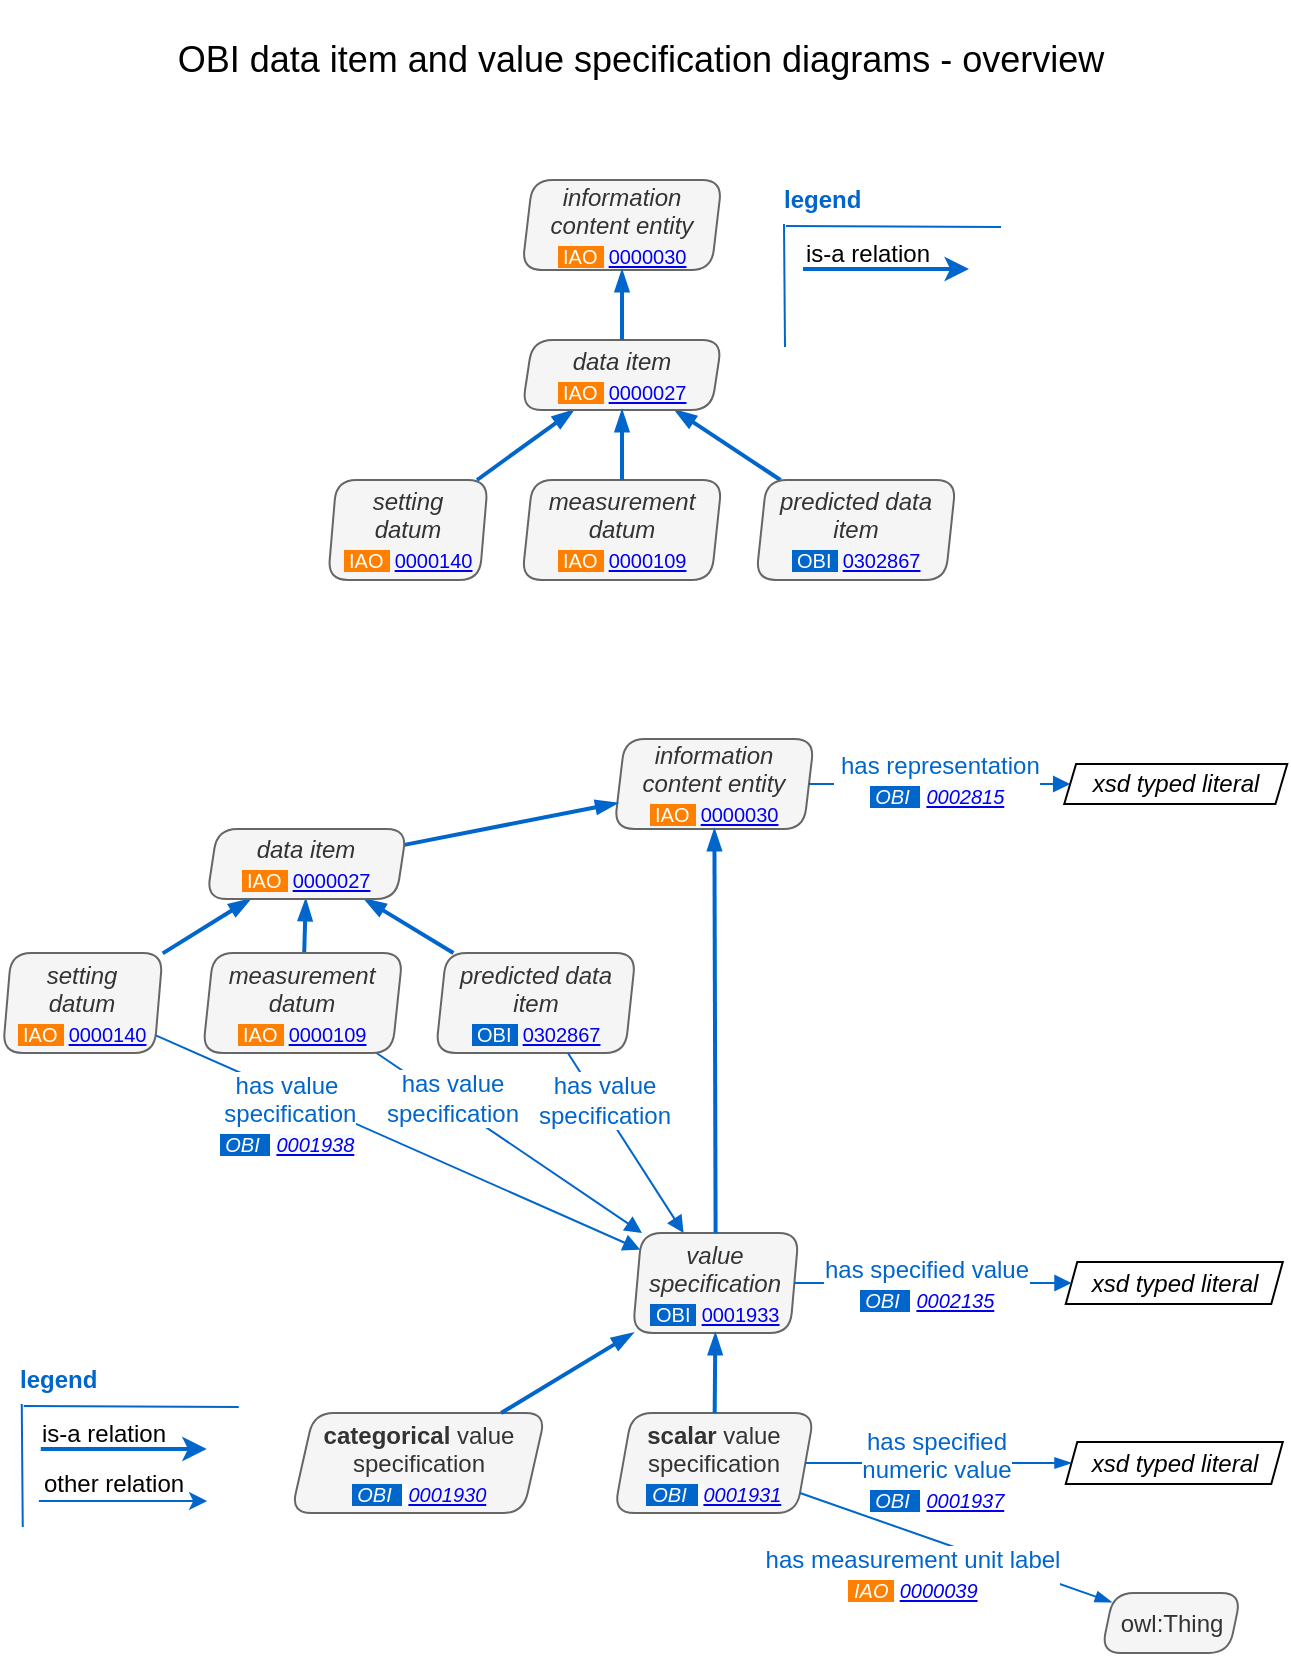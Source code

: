 <mxfile version="12.4.2" type="device" pages="1"><diagram id="2f29cdf5-8bdf-8148-1107-64738e3cd883" name="Data item overview"><mxGraphModel dx="729" dy="571" grid="1" gridSize="10" guides="1" tooltips="1" connect="1" arrows="1" fold="1" page="1" pageScale="1" pageWidth="850" pageHeight="850" background="#ffffff" math="0" shadow="0"><root><mxCell id="0"/><mxCell id="1" parent="0"/><mxCell id="349" value="" style="edgeStyle=none;rounded=0;html=1;jettySize=auto;orthogonalLoop=1;strokeColor=#0066CC;strokeWidth=2;fontSize=12;fontColor=#0066CC;endArrow=blockThin;endFill=1;" parent="1" source="348" target="293" edge="1"><mxGeometry relative="1" as="geometry"><mxPoint x="337.38" y="491.5" as="sourcePoint"/><mxPoint x="337.38" y="461.5" as="targetPoint"/></mxGeometry></mxCell><mxCell id="350" value="" style="edgeStyle=none;rounded=0;html=1;jettySize=auto;orthogonalLoop=1;strokeColor=#0066CC;strokeWidth=2;fontSize=12;fontColor=#0066CC;endArrow=blockThin;endFill=1;" parent="1" source="347" target="293" edge="1"><mxGeometry relative="1" as="geometry"><mxPoint x="212.567" y="499.433" as="sourcePoint"/><mxPoint x="297.977" y="461.5" as="targetPoint"/></mxGeometry></mxCell><mxCell id="5" value="&lt;div style=&quot;text-align: left ; font-size: 18px&quot;&gt;&lt;p style=&quot;text-align: center&quot;&gt;OBI data item and value specification diagrams - overview&amp;nbsp;&lt;/p&gt;&lt;/div&gt;" style="text;html=1;strokeColor=none;fillColor=none;align=center;verticalAlign=middle;whiteSpace=wrap;rounded=0;shadow=0;glass=0;labelBackgroundColor=none;fontSize=12;fontColor=#000000;" parent="1" vertex="1"><mxGeometry x="108.5" y="19.5" width="620" height="40" as="geometry"/></mxCell><mxCell id="50962ce2c1a8c9d5-306" style="rounded=0;html=1;labelBackgroundColor=#ffffff;startArrow=none;startFill=0;endArrow=block;endFill=1;jettySize=auto;orthogonalLoop=1;strokeColor=#0066CC;strokeWidth=1;fontSize=12;fontColor=#000000;" parent="1" source="296" target="298" edge="1"><mxGeometry relative="1" as="geometry"><mxPoint x="410.38" y="506.5" as="sourcePoint"/><mxPoint x="511.38" y="506.991" as="targetPoint"/></mxGeometry></mxCell><mxCell id="50962ce2c1a8c9d5-308" value="&lt;span style=&quot;color: rgb(0 , 102 , 204)&quot;&gt;&amp;nbsp;has value&amp;nbsp;&lt;/span&gt;&lt;br style=&quot;color: rgb(0 , 102 , 204)&quot;&gt;&lt;span style=&quot;color: rgb(0 , 102 , 204)&quot;&gt;&amp;nbsp;specification&amp;nbsp;&lt;/span&gt;" style="text;html=1;resizable=0;points=[];align=center;verticalAlign=middle;labelBackgroundColor=#ffffff;" parent="50962ce2c1a8c9d5-306" vertex="1" connectable="0"><mxGeometry x="-0.264" y="2" relative="1" as="geometry"><mxPoint x="-12" y="-8.95" as="offset"/></mxGeometry></mxCell><mxCell id="294" value="&lt;i&gt;&lt;font style=&quot;font-size: 12px&quot;&gt;information content entity&lt;/font&gt;&lt;br&gt;&lt;/i&gt;&lt;span style=&quot;font-size: 10px ; background-color: rgb(255 , 128 , 0)&quot;&gt;&lt;font color=&quot;#ffffff&quot;&gt;&amp;nbsp;IAO&amp;nbsp;&lt;/font&gt;&lt;/span&gt;&lt;i style=&quot;font-size: 10px&quot;&gt;&amp;nbsp;&lt;/i&gt;&lt;font style=&quot;font-size: 10px&quot;&gt;&lt;a href=&quot;http://purl.obolibrary.org/obo/IAO_0000030&quot;&gt;0000030&lt;/a&gt;&lt;/font&gt;&lt;font size=&quot;1&quot;&gt;&lt;i&gt;&lt;br&gt;&lt;/i&gt;&lt;/font&gt;" style="shape=parallelogram;perimeter=parallelogramPerimeter;whiteSpace=wrap;html=1;strokeColor=#666666;fontSize=12;align=center;size=0.053;fillColor=#f5f5f5;rounded=1;comic=0;shadow=0;spacing=0;line-height:.8rem;fontColor=#333333;" parent="1" vertex="1"><mxGeometry x="403.13" y="379.5" width="100" height="45" as="geometry"/></mxCell><mxCell id="295" value="" style="edgeStyle=none;rounded=0;html=1;jettySize=auto;orthogonalLoop=1;strokeColor=#0066CC;strokeWidth=2;fontSize=12;fontColor=#0066CC;endArrow=blockThin;endFill=1;" parent="1" source="293" target="294" edge="1"><mxGeometry relative="1" as="geometry"><mxPoint x="337.38" y="531.5" as="sourcePoint"/><mxPoint x="337.38" y="471.5" as="targetPoint"/></mxGeometry></mxCell><mxCell id="297" value="" style="edgeStyle=none;rounded=0;html=1;jettySize=auto;orthogonalLoop=1;strokeColor=#0066CC;strokeWidth=2;fontSize=12;fontColor=#0066CC;endArrow=blockThin;endFill=1;" parent="1" source="296" target="293" edge="1"><mxGeometry relative="1" as="geometry"><mxPoint x="337.38" y="651.5" as="sourcePoint"/><mxPoint x="337.38" y="601.5" as="targetPoint"/></mxGeometry></mxCell><mxCell id="298" value="&lt;font&gt;&lt;i&gt;value &lt;br&gt;specification&lt;br&gt;&lt;/i&gt;&lt;span style=&quot;font-size: 10px&quot;&gt;&lt;font color=&quot;#ffffff&quot; style=&quot;background-color: rgb(0 , 102 , 204)&quot;&gt;&amp;nbsp;OBI&amp;nbsp;&lt;/font&gt;&lt;font color=&quot;#ffffff&quot;&gt;&amp;nbsp;&lt;/font&gt;&lt;a href=&quot;http://purl.obolibrary.org/obo/OBI_0001933&quot; style=&quot;font-size: 10px&quot;&gt;0001933&lt;/a&gt;&lt;/span&gt;&lt;/font&gt;&lt;font size=&quot;1&quot;&gt;&lt;i&gt;&lt;br&gt;&lt;/i&gt;&lt;/font&gt;" style="shape=parallelogram;perimeter=parallelogramPerimeter;whiteSpace=wrap;html=1;strokeColor=#666666;fontSize=12;align=center;size=0.053;fillColor=#f5f5f5;rounded=1;comic=0;shadow=0;spacing=0;line-height:.8rem;fontColor=#333333;" parent="1" vertex="1"><mxGeometry x="412.38" y="626.5" width="83" height="50" as="geometry"/></mxCell><mxCell id="299" value="" style="edgeStyle=none;rounded=0;html=1;jettySize=auto;orthogonalLoop=1;strokeColor=#0066CC;strokeWidth=2;fontSize=12;fontColor=#0066CC;endArrow=blockThin;endFill=1;" parent="1" source="298" target="294" edge="1"><mxGeometry relative="1" as="geometry"><mxPoint x="337.38" y="421.5" as="sourcePoint"/><mxPoint x="337.38" y="391.5" as="targetPoint"/></mxGeometry></mxCell><mxCell id="302" value="&lt;i&gt;&lt;font style=&quot;font-size: 12px&quot;&gt;xsd typed literal&lt;/font&gt;&lt;br&gt;&lt;/i&gt;" style="shape=parallelogram;perimeter=parallelogramPerimeter;whiteSpace=wrap;html=1;fontSize=12;align=center;size=0.053;rounded=1;comic=0;shadow=0;spacing=0;line-height:.8rem;arcSize=0;" parent="1" vertex="1"><mxGeometry x="628.88" y="641" width="108.5" height="21" as="geometry"/></mxCell><mxCell id="303" style="rounded=0;html=1;labelBackgroundColor=#ffffff;startArrow=none;startFill=0;endArrow=block;endFill=1;jettySize=auto;orthogonalLoop=1;strokeColor=#0066CC;strokeWidth=1;fontSize=12;fontColor=#000000;" parent="1" source="298" target="302" edge="1"><mxGeometry relative="1" as="geometry"><mxPoint x="384.713" y="516.5" as="sourcePoint"/><mxPoint x="502.5" y="516.5" as="targetPoint"/></mxGeometry></mxCell><mxCell id="304" value="&lt;font color=&quot;#0066cc&quot;&gt;has&amp;nbsp;specified value&lt;br&gt;&lt;/font&gt;&lt;i style=&quot;font-size: 10px&quot;&gt;&lt;span style=&quot;white-space: normal ; background-color: rgb(248 , 249 , 250)&quot;&gt;&lt;font color=&quot;#ffffff&quot; style=&quot;background-color: rgb(0 , 102 , 204)&quot;&gt;&amp;nbsp;OBI&amp;nbsp;&amp;nbsp;&lt;/font&gt;&lt;font color=&quot;#ffffff&quot; style=&quot;background-color: rgb(255 , 255 , 255)&quot;&gt;&amp;nbsp;&lt;/font&gt;&lt;/span&gt;&lt;a href=&quot;http://purl.obolibrary.org/obo/OBI_0002135&quot;&gt;0002135&lt;/a&gt;&lt;/i&gt;&lt;font color=&quot;#0066cc&quot;&gt;&lt;br&gt;&lt;/font&gt;" style="text;html=1;resizable=0;points=[];align=center;verticalAlign=middle;labelBackgroundColor=#ffffff;" parent="303" vertex="1" connectable="0"><mxGeometry x="-0.264" y="2" relative="1" as="geometry"><mxPoint x="14.5" y="2" as="offset"/></mxGeometry></mxCell><mxCell id="337" value="" style="group" parent="1" vertex="1" connectable="0"><mxGeometry x="104.38" y="340" width="111" height="20" as="geometry"/></mxCell><mxCell id="344" value="&lt;font color=&quot;#0066cc&quot;&gt;legend&lt;/font&gt;" style="text;html=1;resizable=0;points=[];autosize=1;align=left;verticalAlign=top;spacingTop=-4;fontStyle=1" parent="1" vertex="1"><mxGeometry x="104.38" y="690" width="50" height="20" as="geometry"/></mxCell><mxCell id="345" value="" style="endArrow=none;html=1;strokeColor=#0066CC;strokeWidth=1;entryX=0.05;entryY=1.1;entryPerimeter=0;" parent="1" target="344" edge="1"><mxGeometry width="50" height="50" relative="1" as="geometry"><mxPoint x="107.38" y="773.5" as="sourcePoint"/><mxPoint x="168.38" y="922" as="targetPoint"/></mxGeometry></mxCell><mxCell id="346" value="" style="endArrow=none;html=1;strokeColor=#0066CC;strokeWidth=1;" parent="1" edge="1"><mxGeometry width="50" height="50" relative="1" as="geometry"><mxPoint x="215.38" y="713.5" as="sourcePoint"/><mxPoint x="107.88" y="713" as="targetPoint"/></mxGeometry></mxCell><mxCell id="339" value="is-a relation" style="text;html=1;resizable=0;points=[];autosize=1;align=left;verticalAlign=top;spacingTop=-4;" parent="1" vertex="1"><mxGeometry x="115.38" y="716.5" width="80" height="20" as="geometry"/></mxCell><mxCell id="338" value="" style="edgeStyle=none;rounded=0;html=1;jettySize=auto;orthogonalLoop=1;strokeColor=#0066CC;strokeWidth=2;fontSize=12;fontColor=#0066CC;" parent="1" edge="1"><mxGeometry x="-0.651" y="-4" relative="1" as="geometry"><mxPoint x="116.38" y="734.5" as="sourcePoint"/><mxPoint x="199.38" y="734.5" as="targetPoint"/><mxPoint x="1" as="offset"/></mxGeometry></mxCell><mxCell id="340" style="rounded=0;html=1;jettySize=auto;orthogonalLoop=1;strokeColor=#0066CC;fontSize=18;strokeWidth=1;" parent="1" edge="1"><mxGeometry relative="1" as="geometry"><mxPoint x="115.453" y="760.5" as="sourcePoint"/><mxPoint x="199.547" y="760.5" as="targetPoint"/></mxGeometry></mxCell><mxCell id="343" value="other relation" style="text;html=1;resizable=0;points=[];autosize=1;align=left;verticalAlign=top;spacingTop=-4;" parent="1" vertex="1"><mxGeometry x="116.38" y="742" width="90" height="20" as="geometry"/></mxCell><mxCell id="347" value="&lt;i&gt;predicted data item&lt;br&gt;&lt;/i&gt;&lt;font color=&quot;#ffffff&quot; style=&quot;font-size: 10px ; background-color: rgb(0 , 102 , 204)&quot;&gt;&amp;nbsp;OBI&amp;nbsp;&lt;/font&gt;&lt;font color=&quot;#ffffff&quot; style=&quot;font-size: 10px&quot;&gt;&amp;nbsp;&lt;/font&gt;&lt;font size=&quot;1&quot; color=&quot;#000000&quot;&gt;&lt;a href=&quot;http://purl.obolibrary.org/obo/OBI_0302867&quot;&gt;0302867&lt;/a&gt;&lt;/font&gt;" style="shape=parallelogram;perimeter=parallelogramPerimeter;whiteSpace=wrap;html=1;strokeColor=#666666;fontSize=12;align=center;size=0.053;fillColor=#f5f5f5;rounded=1;comic=0;shadow=0;spacing=0;line-height:.8rem;fontColor=#333333;" parent="1" vertex="1"><mxGeometry x="313.88" y="486.5" width="100" height="50" as="geometry"/></mxCell><mxCell id="348" value="&lt;i&gt;&lt;font style=&quot;font-size: 12px&quot;&gt;setting&lt;br&gt;datum&lt;/font&gt;&lt;br&gt;&lt;/i&gt;&lt;span style=&quot;font-size: 10px ; background-color: rgb(255 , 128 , 0)&quot;&gt;&lt;font color=&quot;#ffffff&quot;&gt;&amp;nbsp;IAO&amp;nbsp;&lt;/font&gt;&lt;/span&gt;&lt;i style=&quot;font-size: 10px&quot;&gt;&amp;nbsp;&lt;/i&gt;&lt;font style=&quot;font-size: 10px&quot; color=&quot;#000000&quot;&gt;&lt;a href=&quot;http://purl.obolibrary.org/obo/IAO_0000140&quot;&gt;0000140&lt;/a&gt;&lt;/font&gt;&lt;font size=&quot;1&quot;&gt;&lt;i&gt;&lt;br&gt;&lt;/i&gt;&lt;/font&gt;" style="shape=parallelogram;perimeter=parallelogramPerimeter;whiteSpace=wrap;html=1;strokeColor=#666666;fontSize=12;align=center;size=0.053;fillColor=#f5f5f5;rounded=1;comic=0;shadow=0;spacing=0;line-height:.8rem;fontColor=#333333;" parent="1" vertex="1"><mxGeometry x="97.38" y="486.5" width="80" height="50" as="geometry"/></mxCell><mxCell id="351" style="rounded=0;html=1;labelBackgroundColor=#ffffff;startArrow=none;startFill=0;endArrow=block;endFill=1;jettySize=auto;orthogonalLoop=1;strokeColor=#0066CC;strokeWidth=1;fontSize=12;fontColor=#000000;jumpStyle=arc;" parent="1" source="347" target="298" edge="1"><mxGeometry relative="1" as="geometry"><mxPoint x="402.554" y="566.558" as="sourcePoint"/><mxPoint x="474.994" y="534.56" as="targetPoint"/></mxGeometry></mxCell><mxCell id="352" value="&lt;span style=&quot;color: rgb(0 , 102 , 204)&quot;&gt;&amp;nbsp;has value&amp;nbsp;&lt;/span&gt;&lt;br style=&quot;color: rgb(0 , 102 , 204)&quot;&gt;&lt;span style=&quot;color: rgb(0 , 102 , 204)&quot;&gt;&amp;nbsp;specification&amp;nbsp;&lt;/span&gt;" style="text;html=1;resizable=0;points=[];align=center;verticalAlign=middle;labelBackgroundColor=#ffffff;" parent="351" vertex="1" connectable="0"><mxGeometry x="-0.264" y="2" relative="1" as="geometry"><mxPoint x="-5" y="-8.89" as="offset"/></mxGeometry></mxCell><mxCell id="353" style="rounded=0;html=1;labelBackgroundColor=#ffffff;startArrow=none;startFill=0;endArrow=block;endFill=1;jettySize=auto;orthogonalLoop=1;strokeColor=#0066CC;strokeWidth=1;fontSize=12;fontColor=#000000;jumpStyle=arc;" parent="1" source="348" target="298" edge="1"><mxGeometry relative="1" as="geometry"><mxPoint x="286.386" y="568.508" as="sourcePoint"/><mxPoint x="475.789" y="525.585" as="targetPoint"/></mxGeometry></mxCell><mxCell id="354" value="&lt;font color=&quot;#0066cc&quot;&gt;&amp;nbsp;has value&amp;nbsp;&lt;br&gt;&amp;nbsp;specification&lt;br&gt;&lt;/font&gt;&lt;i style=&quot;font-size: 10px&quot;&gt;&lt;span style=&quot;white-space: normal&quot;&gt;&lt;font color=&quot;#ffffff&quot; style=&quot;background-color: rgb(0 , 102 , 204)&quot;&gt;&amp;nbsp;OBI&amp;nbsp;&amp;nbsp;&lt;/font&gt;&lt;font color=&quot;#ffffff&quot;&gt;&amp;nbsp;&lt;/font&gt;&lt;/span&gt;&lt;a href=&quot;http://purl.obolibrary.org/obo/OBI_0001938&quot; style=&quot;background-color: rgb(248 , 249 , 250)&quot;&gt;0001938&lt;/a&gt;&lt;/i&gt;" style="text;html=1;resizable=0;points=[];align=center;verticalAlign=middle;labelBackgroundColor=#ffffff;" parent="353" vertex="1" connectable="0"><mxGeometry x="-0.264" y="2" relative="1" as="geometry"><mxPoint x="-25.49" y="1.45" as="offset"/></mxGeometry></mxCell><mxCell id="EqKGvfJbGD2JvjQrqd0A-354" value="" style="edgeStyle=none;rounded=0;html=1;jettySize=auto;orthogonalLoop=1;strokeColor=#0066CC;strokeWidth=2;fontSize=12;fontColor=#0066CC;endArrow=blockThin;endFill=1;" parent="1" source="EqKGvfJbGD2JvjQrqd0A-377" target="EqKGvfJbGD2JvjQrqd0A-358" edge="1"><mxGeometry relative="1" as="geometry"><mxPoint x="417" y="255" as="sourcePoint"/><mxPoint x="417" y="225" as="targetPoint"/></mxGeometry></mxCell><mxCell id="EqKGvfJbGD2JvjQrqd0A-355" value="" style="edgeStyle=none;rounded=0;html=1;jettySize=auto;orthogonalLoop=1;strokeColor=#0066CC;strokeWidth=2;fontSize=12;fontColor=#0066CC;endArrow=blockThin;endFill=1;" parent="1" source="EqKGvfJbGD2JvjQrqd0A-376" target="EqKGvfJbGD2JvjQrqd0A-358" edge="1"><mxGeometry relative="1" as="geometry"><mxPoint x="292.187" y="262.933" as="sourcePoint"/><mxPoint x="377.597" y="225" as="targetPoint"/></mxGeometry></mxCell><mxCell id="EqKGvfJbGD2JvjQrqd0A-358" value="&lt;i&gt;&lt;font style=&quot;font-size: 12px&quot;&gt;data item&lt;/font&gt;&lt;br&gt;&lt;/i&gt;&lt;font style=&quot;font-size: 10px&quot;&gt;&lt;span style=&quot;background-color: rgb(255 , 128 , 0)&quot;&gt;&lt;font color=&quot;#ffffff&quot; style=&quot;font-size: 10px&quot;&gt;&amp;nbsp;IAO&amp;nbsp;&lt;/font&gt;&lt;/span&gt;&lt;i&gt;&amp;nbsp;&lt;/i&gt;&lt;a href=&quot;http://purl.obolibrary.org/obo/IAO_0000027&quot;&gt;0000027&lt;/a&gt;&lt;/font&gt;&lt;font size=&quot;1&quot;&gt;&lt;i&gt;&lt;br&gt;&lt;/i&gt;&lt;/font&gt;" style="shape=parallelogram;perimeter=parallelogramPerimeter;whiteSpace=wrap;html=1;strokeColor=#666666;fontSize=12;align=center;size=0.053;fillColor=#f5f5f5;rounded=1;comic=0;shadow=0;spacing=0;line-height:.8rem;fontColor=#333333;" parent="1" vertex="1"><mxGeometry x="357" y="180" width="100" height="35" as="geometry"/></mxCell><mxCell id="EqKGvfJbGD2JvjQrqd0A-359" value="&lt;i&gt;&lt;font style=&quot;font-size: 12px&quot;&gt;information content entity&lt;/font&gt;&lt;br&gt;&lt;/i&gt;&lt;span style=&quot;font-size: 10px ; background-color: rgb(255 , 128 , 0)&quot;&gt;&lt;font color=&quot;#ffffff&quot;&gt;&amp;nbsp;IAO&amp;nbsp;&lt;/font&gt;&lt;/span&gt;&lt;i style=&quot;font-size: 10px&quot;&gt;&amp;nbsp;&lt;/i&gt;&lt;font style=&quot;font-size: 10px&quot;&gt;&lt;a href=&quot;http://purl.obolibrary.org/obo/IAO_0000030&quot;&gt;0000030&lt;/a&gt;&lt;/font&gt;&lt;font size=&quot;1&quot;&gt;&lt;i&gt;&lt;br&gt;&lt;/i&gt;&lt;/font&gt;" style="shape=parallelogram;perimeter=parallelogramPerimeter;whiteSpace=wrap;html=1;strokeColor=#666666;fontSize=12;align=center;size=0.053;fillColor=#f5f5f5;rounded=1;comic=0;shadow=0;spacing=0;line-height:.8rem;fontColor=#333333;" parent="1" vertex="1"><mxGeometry x="357" y="100" width="100" height="45" as="geometry"/></mxCell><mxCell id="EqKGvfJbGD2JvjQrqd0A-360" value="" style="edgeStyle=none;rounded=0;html=1;jettySize=auto;orthogonalLoop=1;strokeColor=#0066CC;strokeWidth=2;fontSize=12;fontColor=#0066CC;endArrow=blockThin;endFill=1;" parent="1" source="EqKGvfJbGD2JvjQrqd0A-358" target="EqKGvfJbGD2JvjQrqd0A-359" edge="1"><mxGeometry relative="1" as="geometry"><mxPoint x="417" y="295" as="sourcePoint"/><mxPoint x="417" y="235" as="targetPoint"/></mxGeometry></mxCell><mxCell id="EqKGvfJbGD2JvjQrqd0A-361" value="&lt;i&gt;&lt;font style=&quot;font-size: 12px&quot;&gt;measurement&lt;br&gt;datum&lt;/font&gt;&lt;br&gt;&lt;/i&gt;&lt;font style=&quot;font-size: 10px&quot;&gt;&lt;span style=&quot;background-color: rgb(255 , 128 , 0)&quot;&gt;&lt;font color=&quot;#ffffff&quot;&gt;&amp;nbsp;IAO&amp;nbsp;&lt;/font&gt;&lt;/span&gt;&lt;i&gt;&amp;nbsp;&lt;/i&gt;&lt;a href=&quot;http://purl.obolibrary.org/obo/IAO_0000109&quot;&gt;0000109&lt;/a&gt;&lt;/font&gt;&lt;font size=&quot;1&quot;&gt;&lt;i&gt;&lt;br&gt;&lt;/i&gt;&lt;/font&gt;" style="shape=parallelogram;perimeter=parallelogramPerimeter;whiteSpace=wrap;html=1;strokeColor=#666666;fontSize=12;align=center;size=0.053;fillColor=#f5f5f5;rounded=1;comic=0;shadow=0;spacing=0;line-height:.8rem;fontColor=#333333;" parent="1" vertex="1"><mxGeometry x="357" y="250" width="100" height="50" as="geometry"/></mxCell><mxCell id="EqKGvfJbGD2JvjQrqd0A-362" value="" style="edgeStyle=none;rounded=0;html=1;jettySize=auto;orthogonalLoop=1;strokeColor=#0066CC;strokeWidth=2;fontSize=12;fontColor=#0066CC;endArrow=blockThin;endFill=1;" parent="1" source="EqKGvfJbGD2JvjQrqd0A-361" target="EqKGvfJbGD2JvjQrqd0A-358" edge="1"><mxGeometry relative="1" as="geometry"><mxPoint x="417" y="415" as="sourcePoint"/><mxPoint x="417" y="365" as="targetPoint"/></mxGeometry></mxCell><mxCell id="EqKGvfJbGD2JvjQrqd0A-368" value="" style="group" parent="1" vertex="1" connectable="0"><mxGeometry x="492.5" y="100" width="111" height="20" as="geometry"/></mxCell><mxCell id="EqKGvfJbGD2JvjQrqd0A-369" value="&lt;font color=&quot;#0066cc&quot;&gt;legend&lt;/font&gt;" style="text;html=1;resizable=0;points=[];autosize=1;align=left;verticalAlign=top;spacingTop=-4;fontStyle=1" parent="1" vertex="1"><mxGeometry x="485.5" y="100" width="50" height="20" as="geometry"/></mxCell><mxCell id="EqKGvfJbGD2JvjQrqd0A-370" value="" style="endArrow=none;html=1;strokeColor=#0066CC;strokeWidth=1;entryX=0.05;entryY=1.1;entryPerimeter=0;" parent="1" target="EqKGvfJbGD2JvjQrqd0A-369" edge="1"><mxGeometry width="50" height="50" relative="1" as="geometry"><mxPoint x="488.5" y="183.5" as="sourcePoint"/><mxPoint x="549.5" y="332" as="targetPoint"/></mxGeometry></mxCell><mxCell id="EqKGvfJbGD2JvjQrqd0A-371" value="" style="endArrow=none;html=1;strokeColor=#0066CC;strokeWidth=1;" parent="1" edge="1"><mxGeometry width="50" height="50" relative="1" as="geometry"><mxPoint x="596.5" y="123.5" as="sourcePoint"/><mxPoint x="489" y="123" as="targetPoint"/></mxGeometry></mxCell><mxCell id="EqKGvfJbGD2JvjQrqd0A-372" value="is-a relation" style="text;html=1;resizable=0;points=[];autosize=1;align=left;verticalAlign=top;spacingTop=-4;" parent="1" vertex="1"><mxGeometry x="496.5" y="126.5" width="80" height="20" as="geometry"/></mxCell><mxCell id="EqKGvfJbGD2JvjQrqd0A-373" value="" style="edgeStyle=none;rounded=0;html=1;jettySize=auto;orthogonalLoop=1;strokeColor=#0066CC;strokeWidth=2;fontSize=12;fontColor=#0066CC;" parent="1" edge="1"><mxGeometry x="-0.651" y="-4" relative="1" as="geometry"><mxPoint x="497.5" y="144.5" as="sourcePoint"/><mxPoint x="580.5" y="144.5" as="targetPoint"/><mxPoint x="1" as="offset"/></mxGeometry></mxCell><mxCell id="EqKGvfJbGD2JvjQrqd0A-376" value="&lt;i&gt;predicted data item&lt;br&gt;&lt;/i&gt;&lt;font color=&quot;#ffffff&quot; style=&quot;font-size: 10px ; background-color: rgb(0 , 102 , 204)&quot;&gt;&amp;nbsp;OBI&amp;nbsp;&lt;/font&gt;&lt;font color=&quot;#ffffff&quot; style=&quot;font-size: 10px&quot;&gt;&amp;nbsp;&lt;/font&gt;&lt;font size=&quot;1&quot; color=&quot;#000000&quot;&gt;&lt;a href=&quot;http://purl.obolibrary.org/obo/OBI_0302867&quot;&gt;0302867&lt;/a&gt;&lt;/font&gt;" style="shape=parallelogram;perimeter=parallelogramPerimeter;whiteSpace=wrap;html=1;strokeColor=#666666;fontSize=12;align=center;size=0.053;fillColor=#f5f5f5;rounded=1;comic=0;shadow=0;spacing=0;line-height:.8rem;fontColor=#333333;" parent="1" vertex="1"><mxGeometry x="474" y="250" width="100" height="50" as="geometry"/></mxCell><mxCell id="EqKGvfJbGD2JvjQrqd0A-377" value="&lt;i&gt;&lt;font style=&quot;font-size: 12px&quot;&gt;setting&lt;br&gt;datum&lt;/font&gt;&lt;br&gt;&lt;/i&gt;&lt;font style=&quot;font-size: 10px&quot;&gt;&lt;span style=&quot;background-color: rgb(255 , 128 , 0)&quot;&gt;&lt;font color=&quot;#ffffff&quot;&gt;&amp;nbsp;IAO&amp;nbsp;&lt;/font&gt;&lt;/span&gt;&lt;i&gt;&amp;nbsp;&lt;/i&gt;&lt;a href=&quot;http://purl.obolibrary.org/obo/IAO_0000140&quot;&gt;0000140&lt;/a&gt;&lt;/font&gt;&lt;font size=&quot;1&quot;&gt;&lt;i&gt;&lt;br&gt;&lt;/i&gt;&lt;/font&gt;" style="shape=parallelogram;perimeter=parallelogramPerimeter;whiteSpace=wrap;html=1;strokeColor=#666666;fontSize=12;align=center;size=0.053;fillColor=#f5f5f5;rounded=1;comic=0;shadow=0;spacing=0;line-height:.8rem;fontColor=#333333;" parent="1" vertex="1"><mxGeometry x="260" y="250" width="80" height="50" as="geometry"/></mxCell><mxCell id="293" value="&lt;i&gt;&lt;font style=&quot;font-size: 12px&quot;&gt;data item&lt;/font&gt;&lt;br&gt;&lt;/i&gt;&lt;font style=&quot;font-size: 10px&quot;&gt;&lt;span style=&quot;background-color: rgb(255 , 128 , 0)&quot;&gt;&lt;font color=&quot;#ffffff&quot;&gt;&amp;nbsp;IAO&amp;nbsp;&lt;/font&gt;&lt;/span&gt;&lt;i&gt;&amp;nbsp;&lt;/i&gt;&lt;a href=&quot;http://purl.obolibrary.org/obo/IAO_0000027&quot;&gt;0000027&lt;/a&gt;&lt;/font&gt;&lt;font size=&quot;1&quot;&gt;&lt;i&gt;&lt;br&gt;&lt;/i&gt;&lt;/font&gt;" style="shape=parallelogram;perimeter=parallelogramPerimeter;whiteSpace=wrap;html=1;strokeColor=#666666;fontSize=12;align=center;size=0.053;fillColor=#f5f5f5;rounded=1;comic=0;shadow=0;spacing=0;line-height:.8rem;fontColor=#333333;" parent="1" vertex="1"><mxGeometry x="199.38" y="424.5" width="100" height="35" as="geometry"/></mxCell><mxCell id="296" value="&lt;i&gt;&lt;font style=&quot;font-size: 12px&quot;&gt;measurement&lt;br&gt;datum&lt;/font&gt;&lt;br&gt;&lt;/i&gt;&lt;span style=&quot;font-size: 10px ; background-color: rgb(255 , 128 , 0)&quot;&gt;&lt;font color=&quot;#ffffff&quot;&gt;&amp;nbsp;IAO&amp;nbsp;&lt;/font&gt;&lt;/span&gt;&lt;i style=&quot;font-size: 10px&quot;&gt;&amp;nbsp;&lt;/i&gt;&lt;font style=&quot;font-size: 10px&quot; color=&quot;#000000&quot;&gt;&lt;a href=&quot;http://purl.obolibrary.org/obo/IAO_0000109&quot;&gt;0000109&lt;/a&gt;&lt;/font&gt;&lt;font size=&quot;1&quot;&gt;&lt;i&gt;&lt;br&gt;&lt;/i&gt;&lt;/font&gt;" style="shape=parallelogram;perimeter=parallelogramPerimeter;whiteSpace=wrap;html=1;strokeColor=#666666;fontSize=12;align=center;size=0.053;fillColor=#f5f5f5;rounded=1;comic=0;shadow=0;spacing=0;line-height:.8rem;fontColor=#333333;" parent="1" vertex="1"><mxGeometry x="197.38" y="486.5" width="100" height="50" as="geometry"/></mxCell><mxCell id="EqKGvfJbGD2JvjQrqd0A-383" style="rounded=0;html=1;labelBackgroundColor=#ffffff;startArrow=none;startFill=0;endArrow=block;endFill=1;jettySize=auto;orthogonalLoop=1;strokeColor=#0066CC;strokeWidth=1;fontSize=12;fontColor=#000000;jumpStyle=arc;" parent="1" source="294" target="EqKGvfJbGD2JvjQrqd0A-385" edge="1"><mxGeometry relative="1" as="geometry"><mxPoint x="250.704" y="586" as="sourcePoint"/><mxPoint x="176.63" y="756" as="targetPoint"/></mxGeometry></mxCell><mxCell id="EqKGvfJbGD2JvjQrqd0A-384" value="&lt;font color=&quot;#0066cc&quot;&gt;&amp;nbsp;has representation&lt;br&gt;&lt;/font&gt;&lt;i style=&quot;font-size: 10px&quot;&gt;&lt;span style=&quot;white-space: normal&quot;&gt;&lt;font color=&quot;#ffffff&quot; style=&quot;background-color: rgb(0 , 102 , 204)&quot;&gt;&amp;nbsp;OBI&amp;nbsp;&amp;nbsp;&lt;/font&gt;&lt;font color=&quot;#ffffff&quot;&gt;&amp;nbsp;&lt;/font&gt;&lt;/span&gt;&lt;span style=&quot;background-color: rgb(248 , 249 , 250)&quot;&gt;&lt;a href=&quot;http://purl.obolibrary.org/obo/OBI_0002815&quot;&gt;0002815&lt;/a&gt;&lt;/span&gt;&lt;/i&gt;&lt;font color=&quot;#0066cc&quot;&gt;&lt;br&gt;&lt;/font&gt;" style="text;html=1;resizable=0;points=[];align=center;verticalAlign=middle;labelBackgroundColor=#ffffff;" parent="EqKGvfJbGD2JvjQrqd0A-383" vertex="1" connectable="0"><mxGeometry x="-0.264" y="2" relative="1" as="geometry"><mxPoint x="15.17" y="-0.5" as="offset"/></mxGeometry></mxCell><mxCell id="EqKGvfJbGD2JvjQrqd0A-385" value="&lt;i&gt;&lt;font style=&quot;font-size: 12px&quot;&gt;xsd typed literal&lt;/font&gt;&lt;br&gt;&lt;/i&gt;" style="shape=parallelogram;perimeter=parallelogramPerimeter;whiteSpace=wrap;html=1;fontSize=12;align=center;size=0.053;rounded=1;comic=0;shadow=0;spacing=0;line-height:.8rem;arcSize=0;" parent="1" vertex="1"><mxGeometry x="628.13" y="392" width="111.5" height="20" as="geometry"/></mxCell><mxCell id="qo_ZVBUOfU53ZLBUkDFR-354" value="&lt;span style=&quot;font-size: 12px&quot;&gt;&lt;b&gt;scalar&lt;/b&gt; value specification&lt;br&gt;&lt;/span&gt;&lt;font style=&quot;font-size: 10px&quot;&gt;&lt;i&gt;&lt;span style=&quot;color: rgb(0 , 0 , 0)&quot;&gt;&lt;font color=&quot;#ffffff&quot; style=&quot;background-color: rgb(0 , 102 , 204) ; font-size: 10px&quot;&gt;&amp;nbsp;OBI&amp;nbsp;&amp;nbsp;&lt;/font&gt;&lt;font color=&quot;#ffffff&quot; style=&quot;background-color: rgb(255 , 255 , 255) ; font-size: 10px&quot;&gt;&amp;nbsp;&lt;/font&gt;&lt;/span&gt;&lt;a href=&quot;http://purl.obolibrary.org/obo/OBI_0001931&quot;&gt;0001931&lt;/a&gt;&lt;/i&gt;&lt;/font&gt;&lt;span style=&quot;font-size: 12px&quot;&gt;&lt;br&gt;&lt;/span&gt;" style="shape=parallelogram;perimeter=parallelogramPerimeter;whiteSpace=wrap;html=1;rounded=1;size=0.089;fillColor=#f5f5f5;strokeColor=#666666;fontColor=#333333;fontSize=12;" parent="1" vertex="1"><mxGeometry x="403.13" y="716.5" width="100" height="50" as="geometry"/></mxCell><mxCell id="qo_ZVBUOfU53ZLBUkDFR-355" value="&lt;font style=&quot;font-size: 12px&quot;&gt;owl:Thing&lt;/font&gt;" style="shape=parallelogram;perimeter=parallelogramPerimeter;whiteSpace=wrap;html=1;rounded=1;size=0.089;fillColor=#f5f5f5;strokeColor=#666666;fontColor=#333333;fontSize=12;" parent="1" vertex="1"><mxGeometry x="646.63" y="806.5" width="70" height="30" as="geometry"/></mxCell><mxCell id="qo_ZVBUOfU53ZLBUkDFR-356" value="" style="rounded=0;html=1;jettySize=auto;orthogonalLoop=1;strokeWidth=1;strokeColor=#0066CC;endArrow=blockThin;endFill=1;fontSize=12;" parent="1" source="qo_ZVBUOfU53ZLBUkDFR-354" target="qo_ZVBUOfU53ZLBUkDFR-355" edge="1"><mxGeometry relative="1" as="geometry"><mxPoint x="398.132" y="830.5" as="sourcePoint"/><mxPoint x="369.368" y="886.5" as="targetPoint"/></mxGeometry></mxCell><mxCell id="qo_ZVBUOfU53ZLBUkDFR-357" value="&lt;font color=&quot;#0066cc&quot;&gt;has measurement unit label&lt;/font&gt;&lt;br&gt;&lt;i style=&quot;font-size: 10px&quot;&gt;&lt;span style=&quot;font-family: &amp;#34;verdana&amp;#34; , sans-serif ; text-align: left ; white-space: normal ; background-color: rgb(255 , 128 , 0)&quot;&gt;&lt;font color=&quot;#ffffff&quot; style=&quot;font-size: 10px&quot;&gt;&amp;nbsp;IAO&amp;nbsp;&lt;/font&gt;&lt;/span&gt;&lt;span style=&quot;color: rgb(128 , 128 , 128) ; font-family: &amp;#34;verdana&amp;#34; , sans-serif ; text-align: left ; white-space: normal&quot;&gt;&amp;nbsp;&lt;a href=&quot;http://purl.obolibrary.org/obo/IAO_0000039&quot;&gt;0000039&lt;/a&gt;&lt;/span&gt;&lt;/i&gt;" style="text;resizable=0;points=[];align=center;verticalAlign=middle;labelBackgroundColor=#ffffff;fontSize=12;html=1;" parent="qo_ZVBUOfU53ZLBUkDFR-356" vertex="1" connectable="0"><mxGeometry x="-0.358" relative="1" as="geometry"><mxPoint x="5.34" y="22.47" as="offset"/></mxGeometry></mxCell><mxCell id="qo_ZVBUOfU53ZLBUkDFR-361" value="" style="rounded=0;html=1;jettySize=auto;orthogonalLoop=1;strokeWidth=1;strokeColor=#0066CC;endArrow=blockThin;endFill=1;fontSize=12;" parent="1" source="qo_ZVBUOfU53ZLBUkDFR-354" target="qo_ZVBUOfU53ZLBUkDFR-365" edge="1"><mxGeometry relative="1" as="geometry"><mxPoint x="435.01" y="766.5" as="sourcePoint"/><mxPoint x="563.064" y="816.5" as="targetPoint"/></mxGeometry></mxCell><mxCell id="qo_ZVBUOfU53ZLBUkDFR-362" value="&lt;font style=&quot;font-size: 10px&quot;&gt;&lt;span style=&quot;font-size: 12px&quot;&gt;&lt;font color=&quot;#0066cc&quot;&gt;has specified&lt;br&gt;numeric value&lt;/font&gt;&lt;br&gt;&lt;/span&gt;&lt;i&gt;&lt;span style=&quot;white-space: normal ; background-color: rgb(248 , 249 , 250)&quot;&gt;&lt;font color=&quot;#ffffff&quot; style=&quot;background-color: rgb(0 , 102 , 204)&quot;&gt;&amp;nbsp;OBI&amp;nbsp;&amp;nbsp;&lt;/font&gt;&lt;font color=&quot;#ffffff&quot; style=&quot;background-color: rgb(255 , 255 , 255)&quot;&gt;&amp;nbsp;&lt;/font&gt;&lt;/span&gt;&lt;a href=&quot;http://purl.obolibrary.org/obo/OBI_0001937&quot;&gt;0001937&lt;/a&gt;&lt;/i&gt;&lt;br style=&quot;font-size: 12px&quot;&gt;&lt;/font&gt;" style="text;html=1;resizable=0;points=[];align=center;verticalAlign=middle;labelBackgroundColor=#ffffff;fontSize=12;" parent="qo_ZVBUOfU53ZLBUkDFR-361" vertex="1" connectable="0"><mxGeometry x="-0.358" relative="1" as="geometry"><mxPoint x="22.36" y="2.78" as="offset"/></mxGeometry></mxCell><mxCell id="qo_ZVBUOfU53ZLBUkDFR-364" value="" style="edgeStyle=none;rounded=0;html=1;jettySize=auto;orthogonalLoop=1;strokeColor=#0066CC;strokeWidth=2;fontSize=12;fontColor=#0066CC;endArrow=blockThin;endFill=1;" parent="1" source="qo_ZVBUOfU53ZLBUkDFR-354" target="298" edge="1"><mxGeometry relative="1" as="geometry"><mxPoint x="463.88" y="636.5" as="sourcePoint"/><mxPoint x="463.88" y="395" as="targetPoint"/></mxGeometry></mxCell><mxCell id="qo_ZVBUOfU53ZLBUkDFR-365" value="&lt;i&gt;&lt;font style=&quot;font-size: 12px&quot;&gt;xsd typed literal&lt;/font&gt;&lt;br&gt;&lt;/i&gt;" style="shape=parallelogram;perimeter=parallelogramPerimeter;whiteSpace=wrap;html=1;fontSize=12;align=center;size=0.053;rounded=1;comic=0;shadow=0;spacing=0;line-height:.8rem;arcSize=0;" parent="1" vertex="1"><mxGeometry x="628.88" y="731" width="108.5" height="21" as="geometry"/></mxCell><mxCell id="qo_ZVBUOfU53ZLBUkDFR-367" value="&lt;span style=&quot;font-size: 12px&quot;&gt;&lt;b&gt;categorical&lt;/b&gt; value specification&lt;br&gt;&lt;/span&gt;&lt;font style=&quot;font-size: 10px&quot;&gt;&lt;i&gt;&lt;span style=&quot;color: rgb(0 , 0 , 0)&quot;&gt;&lt;font color=&quot;#ffffff&quot; style=&quot;background-color: rgb(0 , 102 , 204) ; font-size: 10px&quot;&gt;&amp;nbsp;OBI&amp;nbsp;&amp;nbsp;&lt;/font&gt;&lt;font color=&quot;#ffffff&quot; style=&quot;background-color: rgb(255 , 255 , 255) ; font-size: 10px&quot;&gt;&amp;nbsp;&lt;/font&gt;&lt;/span&gt;&lt;a href=&quot;http://purl.obolibrary.org/obo/OBI_0001930&quot;&gt;0001930&lt;/a&gt;&lt;/i&gt;&lt;/font&gt;&lt;span style=&quot;font-size: 12px&quot;&gt;&lt;br&gt;&lt;/span&gt;" style="shape=parallelogram;perimeter=parallelogramPerimeter;whiteSpace=wrap;html=1;rounded=1;size=0.089;fillColor=#f5f5f5;strokeColor=#666666;fontColor=#333333;fontSize=12;" parent="1" vertex="1"><mxGeometry x="241.63" y="716.5" width="127.25" height="50" as="geometry"/></mxCell><mxCell id="qo_ZVBUOfU53ZLBUkDFR-368" value="" style="edgeStyle=none;rounded=0;html=1;jettySize=auto;orthogonalLoop=1;strokeColor=#0066CC;strokeWidth=2;fontSize=12;fontColor=#0066CC;endArrow=blockThin;endFill=1;" parent="1" source="qo_ZVBUOfU53ZLBUkDFR-367" target="298" edge="1"><mxGeometry relative="1" as="geometry"><mxPoint x="463.338" y="726.5" as="sourcePoint"/><mxPoint x="463.672" y="686.5" as="targetPoint"/></mxGeometry></mxCell></root></mxGraphModel></diagram></mxfile>